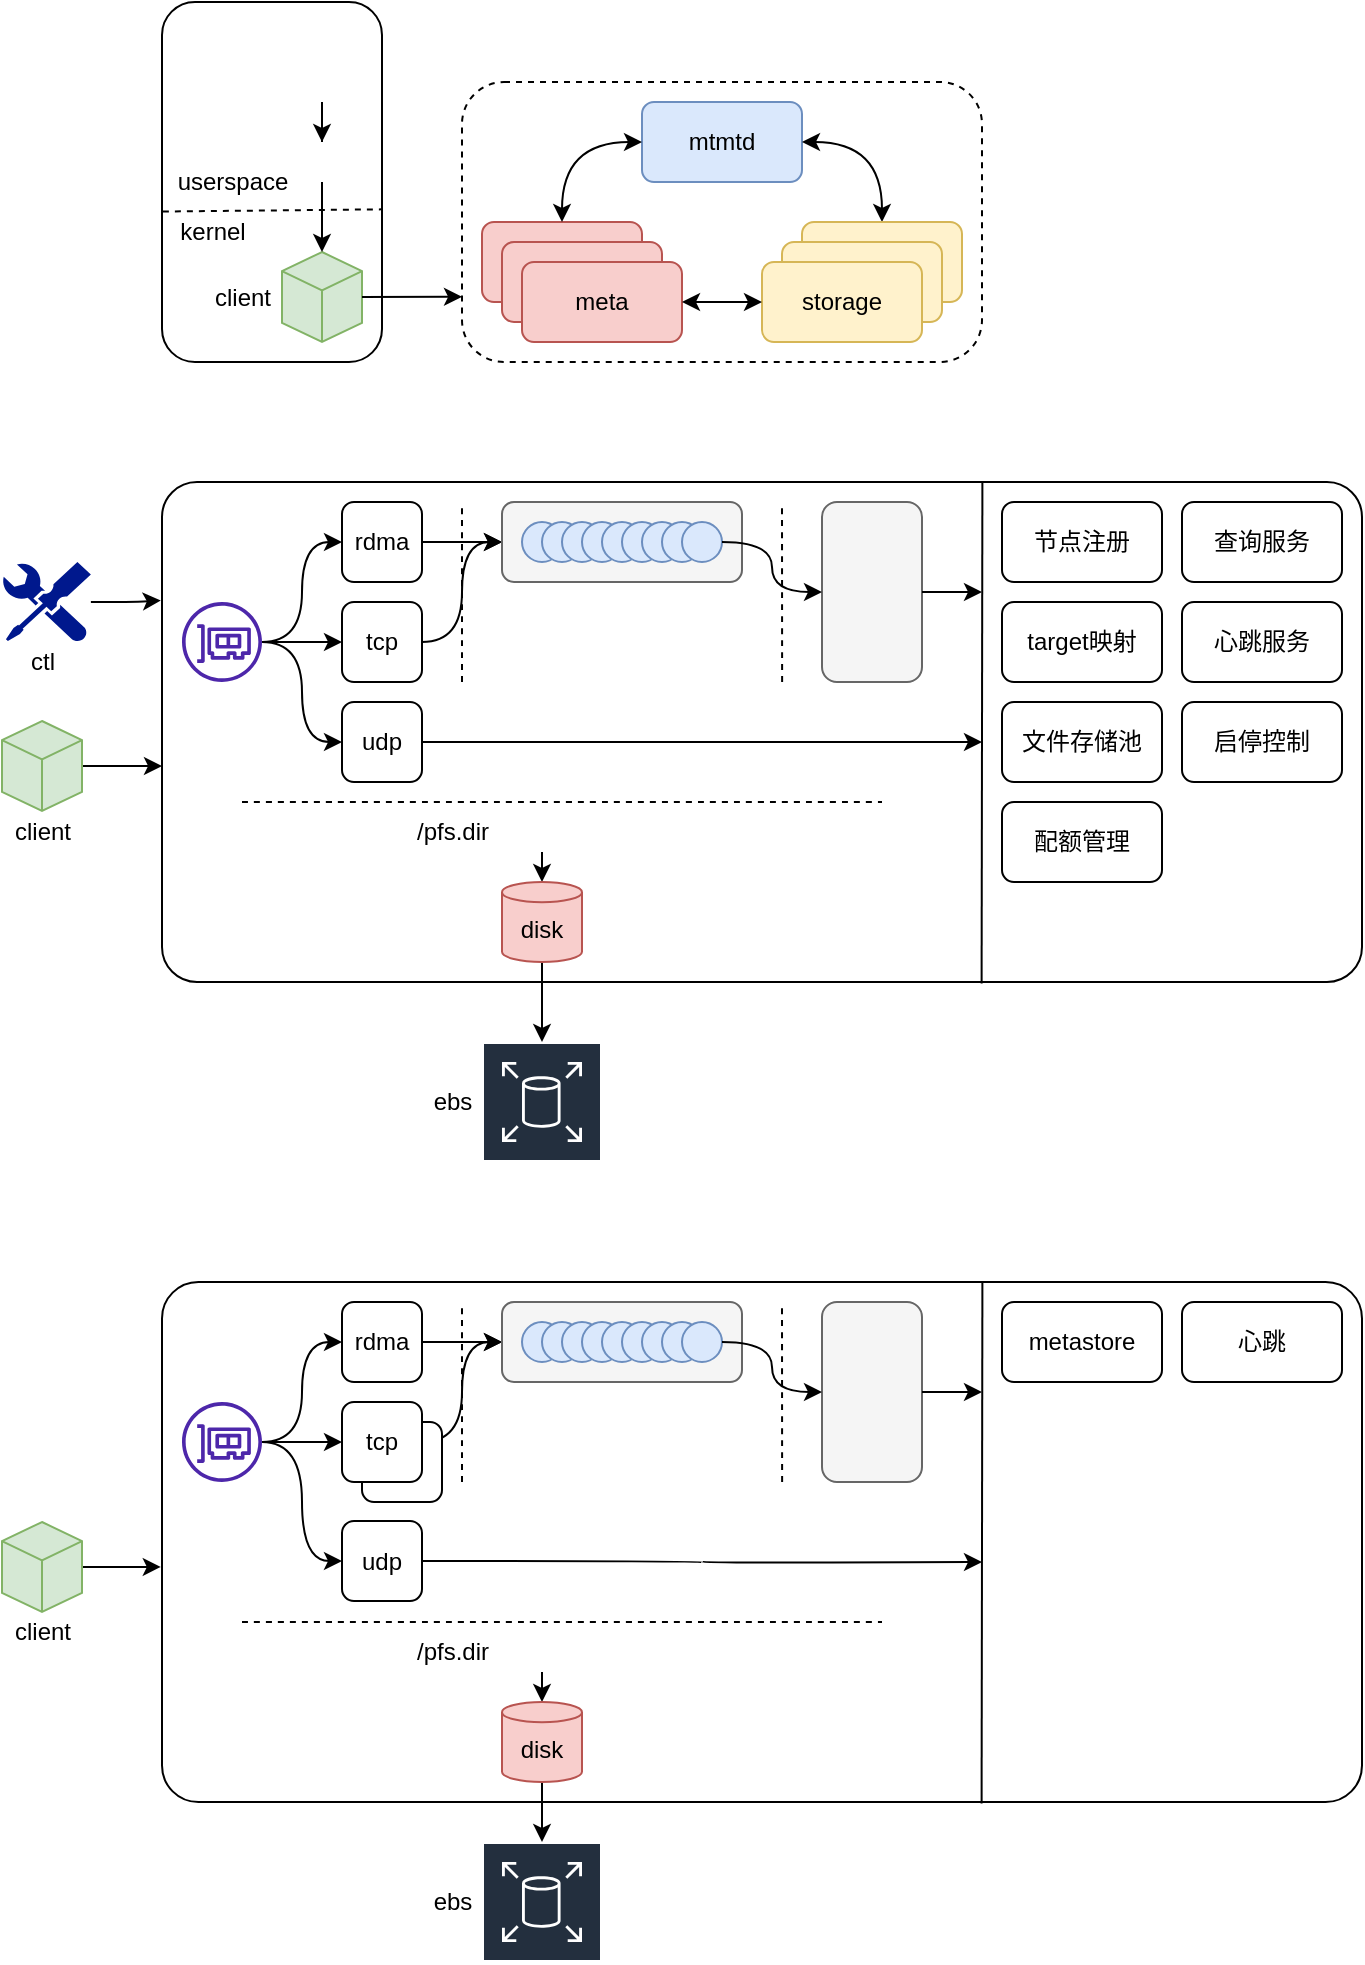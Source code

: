 <mxfile version="18.1.3" type="github">
  <diagram id="vMxeByeMzCUiSNfpBySE" name="beegfs">
    <mxGraphModel dx="757" dy="517" grid="1" gridSize="10" guides="1" tooltips="1" connect="1" arrows="1" fold="1" page="1" pageScale="1" pageWidth="827" pageHeight="1169" math="0" shadow="0">
      <root>
        <mxCell id="0" />
        <mxCell id="1" parent="0" />
        <mxCell id="dOUqNgxCJLWoSc9xT5iU-14" value="" style="group" vertex="1" connectable="0" parent="1">
          <mxGeometry x="120" y="160" width="110" height="180" as="geometry" />
        </mxCell>
        <mxCell id="dOUqNgxCJLWoSc9xT5iU-1" value="" style="rounded=1;whiteSpace=wrap;html=1;" vertex="1" parent="dOUqNgxCJLWoSc9xT5iU-14">
          <mxGeometry width="110" height="180" as="geometry" />
        </mxCell>
        <mxCell id="dOUqNgxCJLWoSc9xT5iU-3" value="" style="html=1;whiteSpace=wrap;shape=isoCube2;backgroundOutline=1;isoAngle=15;fillColor=#d5e8d4;strokeColor=#82b366;" vertex="1" parent="dOUqNgxCJLWoSc9xT5iU-14">
          <mxGeometry x="60" y="125" width="40" height="45" as="geometry" />
        </mxCell>
        <mxCell id="dOUqNgxCJLWoSc9xT5iU-4" value="client" style="text;html=1;align=center;verticalAlign=middle;resizable=0;points=[];autosize=1;strokeColor=none;fillColor=none;" vertex="1" parent="dOUqNgxCJLWoSc9xT5iU-14">
          <mxGeometry x="20" y="137.5" width="40" height="20" as="geometry" />
        </mxCell>
        <mxCell id="dOUqNgxCJLWoSc9xT5iU-6" style="edgeStyle=orthogonalEdgeStyle;rounded=0;orthogonalLoop=1;jettySize=auto;html=1;entryX=0.5;entryY=0;entryDx=0;entryDy=0;entryPerimeter=0;" edge="1" parent="dOUqNgxCJLWoSc9xT5iU-14" source="dOUqNgxCJLWoSc9xT5iU-5" target="dOUqNgxCJLWoSc9xT5iU-3">
          <mxGeometry relative="1" as="geometry" />
        </mxCell>
        <mxCell id="dOUqNgxCJLWoSc9xT5iU-5" value="" style="shape=image;verticalLabelPosition=bottom;labelBackgroundColor=default;verticalAlign=top;aspect=fixed;imageAspect=0;image=https://icon-library.com/images/folder-icon-files/folder-icon-files-21.jpg;" vertex="1" parent="dOUqNgxCJLWoSc9xT5iU-14">
          <mxGeometry x="70" y="70" width="20" height="20" as="geometry" />
        </mxCell>
        <mxCell id="dOUqNgxCJLWoSc9xT5iU-7" value="kernel" style="text;html=1;align=center;verticalAlign=middle;resizable=0;points=[];autosize=1;strokeColor=none;fillColor=none;" vertex="1" parent="dOUqNgxCJLWoSc9xT5iU-14">
          <mxGeometry y="105" width="50" height="20" as="geometry" />
        </mxCell>
        <mxCell id="dOUqNgxCJLWoSc9xT5iU-8" value="userspace" style="text;html=1;align=center;verticalAlign=middle;resizable=0;points=[];autosize=1;strokeColor=none;fillColor=none;" vertex="1" parent="dOUqNgxCJLWoSc9xT5iU-14">
          <mxGeometry y="80" width="70" height="20" as="geometry" />
        </mxCell>
        <mxCell id="dOUqNgxCJLWoSc9xT5iU-9" value="" style="endArrow=none;dashed=1;html=1;rounded=0;exitX=0.004;exitY=0.582;exitDx=0;exitDy=0;entryX=0.996;entryY=0.576;entryDx=0;entryDy=0;exitPerimeter=0;entryPerimeter=0;" edge="1" parent="dOUqNgxCJLWoSc9xT5iU-14" source="dOUqNgxCJLWoSc9xT5iU-1" target="dOUqNgxCJLWoSc9xT5iU-1">
          <mxGeometry width="50" height="50" relative="1" as="geometry">
            <mxPoint x="100" y="190" as="sourcePoint" />
            <mxPoint x="150" y="140" as="targetPoint" />
          </mxGeometry>
        </mxCell>
        <mxCell id="dOUqNgxCJLWoSc9xT5iU-13" style="edgeStyle=orthogonalEdgeStyle;rounded=0;orthogonalLoop=1;jettySize=auto;html=1;entryX=0.5;entryY=0;entryDx=0;entryDy=0;" edge="1" parent="dOUqNgxCJLWoSc9xT5iU-14" source="dOUqNgxCJLWoSc9xT5iU-11" target="dOUqNgxCJLWoSc9xT5iU-5">
          <mxGeometry relative="1" as="geometry" />
        </mxCell>
        <mxCell id="dOUqNgxCJLWoSc9xT5iU-11" value="" style="shape=image;html=1;verticalAlign=top;verticalLabelPosition=bottom;labelBackgroundColor=#ffffff;imageAspect=0;aspect=fixed;image=https://cdn4.iconfinder.com/data/icons/essentials-73/24/042_-_Apps-128.png" vertex="1" parent="dOUqNgxCJLWoSc9xT5iU-14">
          <mxGeometry x="60" y="10" width="40" height="40" as="geometry" />
        </mxCell>
        <mxCell id="dOUqNgxCJLWoSc9xT5iU-29" value="" style="group" vertex="1" connectable="0" parent="1">
          <mxGeometry x="270" y="200" width="260" height="140" as="geometry" />
        </mxCell>
        <mxCell id="dOUqNgxCJLWoSc9xT5iU-25" value="" style="rounded=1;whiteSpace=wrap;html=1;dashed=1;" vertex="1" parent="dOUqNgxCJLWoSc9xT5iU-29">
          <mxGeometry width="260" height="140" as="geometry" />
        </mxCell>
        <mxCell id="dOUqNgxCJLWoSc9xT5iU-17" value="mtmtd" style="rounded=1;whiteSpace=wrap;html=1;fillColor=#dae8fc;strokeColor=#6c8ebf;" vertex="1" parent="dOUqNgxCJLWoSc9xT5iU-29">
          <mxGeometry x="90" y="10" width="80" height="40" as="geometry" />
        </mxCell>
        <mxCell id="dOUqNgxCJLWoSc9xT5iU-18" value="" style="rounded=1;whiteSpace=wrap;html=1;fillColor=#f8cecc;strokeColor=#b85450;" vertex="1" parent="dOUqNgxCJLWoSc9xT5iU-29">
          <mxGeometry x="10" y="70" width="80" height="40" as="geometry" />
        </mxCell>
        <mxCell id="dOUqNgxCJLWoSc9xT5iU-26" style="edgeStyle=orthogonalEdgeStyle;rounded=0;orthogonalLoop=1;jettySize=auto;html=1;entryX=0.5;entryY=0;entryDx=0;entryDy=0;curved=1;exitX=0;exitY=0.5;exitDx=0;exitDy=0;startArrow=classic;startFill=1;" edge="1" parent="dOUqNgxCJLWoSc9xT5iU-29" source="dOUqNgxCJLWoSc9xT5iU-17" target="dOUqNgxCJLWoSc9xT5iU-18">
          <mxGeometry relative="1" as="geometry" />
        </mxCell>
        <mxCell id="dOUqNgxCJLWoSc9xT5iU-19" value="" style="rounded=1;whiteSpace=wrap;html=1;fillColor=#f8cecc;strokeColor=#b85450;" vertex="1" parent="dOUqNgxCJLWoSc9xT5iU-29">
          <mxGeometry x="20" y="80" width="80" height="40" as="geometry" />
        </mxCell>
        <mxCell id="dOUqNgxCJLWoSc9xT5iU-20" value="meta" style="rounded=1;whiteSpace=wrap;html=1;fillColor=#f8cecc;strokeColor=#b85450;" vertex="1" parent="dOUqNgxCJLWoSc9xT5iU-29">
          <mxGeometry x="30" y="90" width="80" height="40" as="geometry" />
        </mxCell>
        <mxCell id="dOUqNgxCJLWoSc9xT5iU-28" style="edgeStyle=orthogonalEdgeStyle;curved=1;rounded=0;orthogonalLoop=1;jettySize=auto;html=1;entryX=1;entryY=0.5;entryDx=0;entryDy=0;startArrow=classic;startFill=1;" edge="1" parent="dOUqNgxCJLWoSc9xT5iU-29" source="dOUqNgxCJLWoSc9xT5iU-21" target="dOUqNgxCJLWoSc9xT5iU-17">
          <mxGeometry relative="1" as="geometry" />
        </mxCell>
        <mxCell id="dOUqNgxCJLWoSc9xT5iU-21" value="" style="rounded=1;whiteSpace=wrap;html=1;fillColor=#fff2cc;strokeColor=#d6b656;" vertex="1" parent="dOUqNgxCJLWoSc9xT5iU-29">
          <mxGeometry x="170" y="70" width="80" height="40" as="geometry" />
        </mxCell>
        <mxCell id="dOUqNgxCJLWoSc9xT5iU-22" value="" style="rounded=1;whiteSpace=wrap;html=1;fillColor=#fff2cc;strokeColor=#d6b656;" vertex="1" parent="dOUqNgxCJLWoSc9xT5iU-29">
          <mxGeometry x="160" y="80" width="80" height="40" as="geometry" />
        </mxCell>
        <mxCell id="dOUqNgxCJLWoSc9xT5iU-23" value="storage" style="rounded=1;whiteSpace=wrap;html=1;fillColor=#fff2cc;strokeColor=#d6b656;" vertex="1" parent="dOUqNgxCJLWoSc9xT5iU-29">
          <mxGeometry x="150" y="90" width="80" height="40" as="geometry" />
        </mxCell>
        <mxCell id="dOUqNgxCJLWoSc9xT5iU-27" style="edgeStyle=orthogonalEdgeStyle;curved=1;rounded=0;orthogonalLoop=1;jettySize=auto;html=1;entryX=0;entryY=0.5;entryDx=0;entryDy=0;startArrow=classic;startFill=1;" edge="1" parent="dOUqNgxCJLWoSc9xT5iU-29" source="dOUqNgxCJLWoSc9xT5iU-20" target="dOUqNgxCJLWoSc9xT5iU-23">
          <mxGeometry relative="1" as="geometry" />
        </mxCell>
        <mxCell id="dOUqNgxCJLWoSc9xT5iU-30" style="edgeStyle=orthogonalEdgeStyle;curved=1;rounded=0;orthogonalLoop=1;jettySize=auto;html=1;entryX=0;entryY=0.767;entryDx=0;entryDy=0;entryPerimeter=0;startArrow=none;startFill=0;" edge="1" parent="1" source="dOUqNgxCJLWoSc9xT5iU-3" target="dOUqNgxCJLWoSc9xT5iU-25">
          <mxGeometry relative="1" as="geometry" />
        </mxCell>
        <mxCell id="dOUqNgxCJLWoSc9xT5iU-43" value="" style="rounded=1;whiteSpace=wrap;html=1;arcSize=7;" vertex="1" parent="1">
          <mxGeometry x="120" y="400" width="600" height="250" as="geometry" />
        </mxCell>
        <mxCell id="dOUqNgxCJLWoSc9xT5iU-52" style="edgeStyle=orthogonalEdgeStyle;curved=1;rounded=0;orthogonalLoop=1;jettySize=auto;html=1;entryX=0;entryY=0.5;entryDx=0;entryDy=0;startArrow=none;startFill=0;" edge="1" parent="1" source="dOUqNgxCJLWoSc9xT5iU-47" target="dOUqNgxCJLWoSc9xT5iU-49">
          <mxGeometry relative="1" as="geometry" />
        </mxCell>
        <mxCell id="dOUqNgxCJLWoSc9xT5iU-53" style="edgeStyle=orthogonalEdgeStyle;curved=1;rounded=0;orthogonalLoop=1;jettySize=auto;html=1;entryX=0;entryY=0.5;entryDx=0;entryDy=0;startArrow=none;startFill=0;" edge="1" parent="1" source="dOUqNgxCJLWoSc9xT5iU-47" target="dOUqNgxCJLWoSc9xT5iU-51">
          <mxGeometry relative="1" as="geometry" />
        </mxCell>
        <mxCell id="dOUqNgxCJLWoSc9xT5iU-54" style="edgeStyle=orthogonalEdgeStyle;curved=1;rounded=0;orthogonalLoop=1;jettySize=auto;html=1;entryX=0;entryY=0.5;entryDx=0;entryDy=0;startArrow=none;startFill=0;" edge="1" parent="1" source="dOUqNgxCJLWoSc9xT5iU-47" target="dOUqNgxCJLWoSc9xT5iU-50">
          <mxGeometry relative="1" as="geometry" />
        </mxCell>
        <mxCell id="dOUqNgxCJLWoSc9xT5iU-47" value="" style="sketch=0;outlineConnect=0;fontColor=#232F3E;gradientColor=none;fillColor=#4D27AA;strokeColor=none;dashed=0;verticalLabelPosition=bottom;verticalAlign=top;align=center;html=1;fontSize=12;fontStyle=0;aspect=fixed;pointerEvents=1;shape=mxgraph.aws4.elastic_network_interface;" vertex="1" parent="1">
          <mxGeometry x="130" y="460" width="40" height="40" as="geometry" />
        </mxCell>
        <mxCell id="dOUqNgxCJLWoSc9xT5iU-68" style="edgeStyle=orthogonalEdgeStyle;curved=1;rounded=0;orthogonalLoop=1;jettySize=auto;html=1;startArrow=none;startFill=0;entryX=0;entryY=0.5;entryDx=0;entryDy=0;" edge="1" parent="1" source="dOUqNgxCJLWoSc9xT5iU-49" target="dOUqNgxCJLWoSc9xT5iU-57">
          <mxGeometry relative="1" as="geometry">
            <mxPoint x="280" y="450" as="targetPoint" />
          </mxGeometry>
        </mxCell>
        <mxCell id="dOUqNgxCJLWoSc9xT5iU-49" value="rdma" style="rounded=1;whiteSpace=wrap;html=1;" vertex="1" parent="1">
          <mxGeometry x="210" y="410" width="40" height="40" as="geometry" />
        </mxCell>
        <mxCell id="dOUqNgxCJLWoSc9xT5iU-89" style="edgeStyle=orthogonalEdgeStyle;curved=1;rounded=0;orthogonalLoop=1;jettySize=auto;html=1;startArrow=none;startFill=0;" edge="1" parent="1" source="dOUqNgxCJLWoSc9xT5iU-50">
          <mxGeometry relative="1" as="geometry">
            <mxPoint x="530" y="530" as="targetPoint" />
          </mxGeometry>
        </mxCell>
        <mxCell id="dOUqNgxCJLWoSc9xT5iU-50" value="udp" style="rounded=1;whiteSpace=wrap;html=1;" vertex="1" parent="1">
          <mxGeometry x="210" y="510" width="40" height="40" as="geometry" />
        </mxCell>
        <mxCell id="dOUqNgxCJLWoSc9xT5iU-69" style="edgeStyle=orthogonalEdgeStyle;curved=1;rounded=0;orthogonalLoop=1;jettySize=auto;html=1;entryX=0;entryY=0.5;entryDx=0;entryDy=0;startArrow=none;startFill=0;" edge="1" parent="1" source="dOUqNgxCJLWoSc9xT5iU-51" target="dOUqNgxCJLWoSc9xT5iU-57">
          <mxGeometry relative="1" as="geometry" />
        </mxCell>
        <mxCell id="dOUqNgxCJLWoSc9xT5iU-51" value="tcp" style="rounded=1;whiteSpace=wrap;html=1;" vertex="1" parent="1">
          <mxGeometry x="210" y="460" width="40" height="40" as="geometry" />
        </mxCell>
        <mxCell id="dOUqNgxCJLWoSc9xT5iU-67" value="" style="group" vertex="1" connectable="0" parent="1">
          <mxGeometry x="290" y="410" width="120" height="40" as="geometry" />
        </mxCell>
        <mxCell id="dOUqNgxCJLWoSc9xT5iU-57" value="" style="rounded=1;whiteSpace=wrap;html=1;fillColor=#f5f5f5;fontColor=#333333;strokeColor=#666666;" vertex="1" parent="dOUqNgxCJLWoSc9xT5iU-67">
          <mxGeometry width="120" height="40" as="geometry" />
        </mxCell>
        <mxCell id="dOUqNgxCJLWoSc9xT5iU-56" value="" style="ellipse;whiteSpace=wrap;html=1;aspect=fixed;fillColor=#dae8fc;strokeColor=#6c8ebf;" vertex="1" parent="dOUqNgxCJLWoSc9xT5iU-67">
          <mxGeometry x="10" y="10" width="20" height="20" as="geometry" />
        </mxCell>
        <mxCell id="dOUqNgxCJLWoSc9xT5iU-58" value="" style="ellipse;whiteSpace=wrap;html=1;aspect=fixed;fillColor=#dae8fc;strokeColor=#6c8ebf;" vertex="1" parent="dOUqNgxCJLWoSc9xT5iU-67">
          <mxGeometry x="20" y="10" width="20" height="20" as="geometry" />
        </mxCell>
        <mxCell id="dOUqNgxCJLWoSc9xT5iU-60" value="" style="ellipse;whiteSpace=wrap;html=1;aspect=fixed;fillColor=#dae8fc;strokeColor=#6c8ebf;" vertex="1" parent="dOUqNgxCJLWoSc9xT5iU-67">
          <mxGeometry x="30" y="10" width="20" height="20" as="geometry" />
        </mxCell>
        <mxCell id="dOUqNgxCJLWoSc9xT5iU-59" value="" style="ellipse;whiteSpace=wrap;html=1;aspect=fixed;fillColor=#dae8fc;strokeColor=#6c8ebf;" vertex="1" parent="dOUqNgxCJLWoSc9xT5iU-67">
          <mxGeometry x="40" y="10" width="20" height="20" as="geometry" />
        </mxCell>
        <mxCell id="dOUqNgxCJLWoSc9xT5iU-61" value="" style="ellipse;whiteSpace=wrap;html=1;aspect=fixed;fillColor=#dae8fc;strokeColor=#6c8ebf;" vertex="1" parent="dOUqNgxCJLWoSc9xT5iU-67">
          <mxGeometry x="50" y="10" width="20" height="20" as="geometry" />
        </mxCell>
        <mxCell id="dOUqNgxCJLWoSc9xT5iU-63" value="" style="ellipse;whiteSpace=wrap;html=1;aspect=fixed;fillColor=#dae8fc;strokeColor=#6c8ebf;" vertex="1" parent="dOUqNgxCJLWoSc9xT5iU-67">
          <mxGeometry x="60" y="10" width="20" height="20" as="geometry" />
        </mxCell>
        <mxCell id="dOUqNgxCJLWoSc9xT5iU-62" value="" style="ellipse;whiteSpace=wrap;html=1;aspect=fixed;fillColor=#dae8fc;strokeColor=#6c8ebf;" vertex="1" parent="dOUqNgxCJLWoSc9xT5iU-67">
          <mxGeometry x="70" y="10" width="20" height="20" as="geometry" />
        </mxCell>
        <mxCell id="dOUqNgxCJLWoSc9xT5iU-64" value="" style="ellipse;whiteSpace=wrap;html=1;aspect=fixed;fillColor=#dae8fc;strokeColor=#6c8ebf;" vertex="1" parent="dOUqNgxCJLWoSc9xT5iU-67">
          <mxGeometry x="80" y="10" width="20" height="20" as="geometry" />
        </mxCell>
        <mxCell id="dOUqNgxCJLWoSc9xT5iU-65" value="" style="ellipse;whiteSpace=wrap;html=1;aspect=fixed;fillColor=#dae8fc;strokeColor=#6c8ebf;" vertex="1" parent="dOUqNgxCJLWoSc9xT5iU-67">
          <mxGeometry x="90" y="10" width="20" height="20" as="geometry" />
        </mxCell>
        <mxCell id="dOUqNgxCJLWoSc9xT5iU-70" value="" style="endArrow=none;dashed=1;html=1;rounded=0;curved=1;" edge="1" parent="1">
          <mxGeometry width="50" height="50" relative="1" as="geometry">
            <mxPoint x="270" y="500" as="sourcePoint" />
            <mxPoint x="270" y="410" as="targetPoint" />
          </mxGeometry>
        </mxCell>
        <mxCell id="dOUqNgxCJLWoSc9xT5iU-71" value="" style="endArrow=none;dashed=1;html=1;rounded=0;curved=1;exitX=0.366;exitY=0.625;exitDx=0;exitDy=0;exitPerimeter=0;" edge="1" parent="1">
          <mxGeometry width="50" height="50" relative="1" as="geometry">
            <mxPoint x="430.06" y="500" as="sourcePoint" />
            <mxPoint x="430" y="410" as="targetPoint" />
          </mxGeometry>
        </mxCell>
        <mxCell id="dOUqNgxCJLWoSc9xT5iU-77" value="" style="group" vertex="1" connectable="0" parent="1">
          <mxGeometry x="450" y="410" width="50" height="90" as="geometry" />
        </mxCell>
        <mxCell id="dOUqNgxCJLWoSc9xT5iU-76" value="" style="rounded=1;whiteSpace=wrap;html=1;fillColor=#f5f5f5;fontColor=#333333;strokeColor=#666666;" vertex="1" parent="dOUqNgxCJLWoSc9xT5iU-77">
          <mxGeometry width="50" height="90" as="geometry" />
        </mxCell>
        <mxCell id="dOUqNgxCJLWoSc9xT5iU-72" value="" style="shape=image;html=1;verticalAlign=top;verticalLabelPosition=bottom;labelBackgroundColor=#ffffff;imageAspect=0;aspect=fixed;image=https://cdn4.iconfinder.com/data/icons/evil-icons-user-interface/64/download-128.png" vertex="1" parent="dOUqNgxCJLWoSc9xT5iU-77">
          <mxGeometry x="10" width="30" height="30" as="geometry" />
        </mxCell>
        <mxCell id="dOUqNgxCJLWoSc9xT5iU-74" value="" style="shape=image;html=1;verticalAlign=top;verticalLabelPosition=bottom;labelBackgroundColor=#ffffff;imageAspect=0;aspect=fixed;image=https://cdn4.iconfinder.com/data/icons/evil-icons-user-interface/64/download-128.png" vertex="1" parent="dOUqNgxCJLWoSc9xT5iU-77">
          <mxGeometry x="10" y="40" width="30" height="30" as="geometry" />
        </mxCell>
        <mxCell id="dOUqNgxCJLWoSc9xT5iU-75" value="" style="shape=image;html=1;verticalAlign=top;verticalLabelPosition=bottom;labelBackgroundColor=#ffffff;imageAspect=0;aspect=fixed;image=https://cdn4.iconfinder.com/data/icons/evil-icons-user-interface/64/download-128.png" vertex="1" parent="dOUqNgxCJLWoSc9xT5iU-77">
          <mxGeometry x="10" y="60" width="30" height="30" as="geometry" />
        </mxCell>
        <mxCell id="dOUqNgxCJLWoSc9xT5iU-73" value="" style="shape=image;html=1;verticalAlign=top;verticalLabelPosition=bottom;labelBackgroundColor=#ffffff;imageAspect=0;aspect=fixed;image=https://cdn4.iconfinder.com/data/icons/evil-icons-user-interface/64/download-128.png" vertex="1" parent="dOUqNgxCJLWoSc9xT5iU-77">
          <mxGeometry x="10" y="20" width="30" height="30" as="geometry" />
        </mxCell>
        <mxCell id="dOUqNgxCJLWoSc9xT5iU-78" style="edgeStyle=orthogonalEdgeStyle;curved=1;rounded=0;orthogonalLoop=1;jettySize=auto;html=1;startArrow=none;startFill=0;" edge="1" parent="1" source="dOUqNgxCJLWoSc9xT5iU-65" target="dOUqNgxCJLWoSc9xT5iU-76">
          <mxGeometry relative="1" as="geometry" />
        </mxCell>
        <mxCell id="dOUqNgxCJLWoSc9xT5iU-80" value="" style="endArrow=none;html=1;rounded=0;curved=1;exitX=0.683;exitY=1.003;exitDx=0;exitDy=0;exitPerimeter=0;" edge="1" parent="1" source="dOUqNgxCJLWoSc9xT5iU-43">
          <mxGeometry width="50" height="50" relative="1" as="geometry">
            <mxPoint x="530" y="610" as="sourcePoint" />
            <mxPoint x="530.2" y="400.0" as="targetPoint" />
          </mxGeometry>
        </mxCell>
        <mxCell id="dOUqNgxCJLWoSc9xT5iU-82" value="节点注册" style="rounded=1;whiteSpace=wrap;html=1;" vertex="1" parent="1">
          <mxGeometry x="540" y="410" width="80" height="40" as="geometry" />
        </mxCell>
        <mxCell id="dOUqNgxCJLWoSc9xT5iU-83" value="target映射" style="rounded=1;whiteSpace=wrap;html=1;" vertex="1" parent="1">
          <mxGeometry x="540" y="460" width="80" height="40" as="geometry" />
        </mxCell>
        <mxCell id="dOUqNgxCJLWoSc9xT5iU-84" value="查询服务" style="rounded=1;whiteSpace=wrap;html=1;" vertex="1" parent="1">
          <mxGeometry x="630" y="410" width="80" height="40" as="geometry" />
        </mxCell>
        <mxCell id="dOUqNgxCJLWoSc9xT5iU-85" value="心跳服务" style="rounded=1;whiteSpace=wrap;html=1;" vertex="1" parent="1">
          <mxGeometry x="630" y="460" width="80" height="40" as="geometry" />
        </mxCell>
        <mxCell id="dOUqNgxCJLWoSc9xT5iU-86" value="文件存储池" style="rounded=1;whiteSpace=wrap;html=1;" vertex="1" parent="1">
          <mxGeometry x="540" y="510" width="80" height="40" as="geometry" />
        </mxCell>
        <mxCell id="dOUqNgxCJLWoSc9xT5iU-87" value="启停控制" style="rounded=1;whiteSpace=wrap;html=1;" vertex="1" parent="1">
          <mxGeometry x="630" y="510" width="80" height="40" as="geometry" />
        </mxCell>
        <mxCell id="dOUqNgxCJLWoSc9xT5iU-88" style="edgeStyle=orthogonalEdgeStyle;curved=1;rounded=0;orthogonalLoop=1;jettySize=auto;html=1;startArrow=none;startFill=0;" edge="1" parent="1" source="dOUqNgxCJLWoSc9xT5iU-76">
          <mxGeometry relative="1" as="geometry">
            <mxPoint x="530" y="455.0" as="targetPoint" />
          </mxGeometry>
        </mxCell>
        <mxCell id="dOUqNgxCJLWoSc9xT5iU-90" value="配额管理" style="rounded=1;whiteSpace=wrap;html=1;" vertex="1" parent="1">
          <mxGeometry x="540" y="560" width="80" height="40" as="geometry" />
        </mxCell>
        <mxCell id="dOUqNgxCJLWoSc9xT5iU-91" value="" style="endArrow=none;dashed=1;html=1;rounded=0;curved=1;" edge="1" parent="1">
          <mxGeometry width="50" height="50" relative="1" as="geometry">
            <mxPoint x="160" y="560" as="sourcePoint" />
            <mxPoint x="480" y="560" as="targetPoint" />
          </mxGeometry>
        </mxCell>
        <mxCell id="dOUqNgxCJLWoSc9xT5iU-106" style="edgeStyle=orthogonalEdgeStyle;curved=1;rounded=0;orthogonalLoop=1;jettySize=auto;html=1;entryX=0.5;entryY=0;entryDx=0;entryDy=0;entryPerimeter=0;startArrow=none;startFill=0;" edge="1" parent="1" source="dOUqNgxCJLWoSc9xT5iU-103" target="dOUqNgxCJLWoSc9xT5iU-105">
          <mxGeometry relative="1" as="geometry" />
        </mxCell>
        <mxCell id="dOUqNgxCJLWoSc9xT5iU-103" value="" style="shape=image;verticalLabelPosition=bottom;labelBackgroundColor=default;verticalAlign=top;aspect=fixed;imageAspect=0;image=https://icon-library.com/images/folder-icon-files/folder-icon-files-21.jpg;" vertex="1" parent="1">
          <mxGeometry x="300" y="565" width="20" height="20" as="geometry" />
        </mxCell>
        <mxCell id="dOUqNgxCJLWoSc9xT5iU-104" value="/pfs.dir" style="text;html=1;align=center;verticalAlign=middle;resizable=0;points=[];autosize=1;strokeColor=none;fillColor=none;" vertex="1" parent="1">
          <mxGeometry x="240" y="565" width="50" height="20" as="geometry" />
        </mxCell>
        <mxCell id="dOUqNgxCJLWoSc9xT5iU-125" style="edgeStyle=orthogonalEdgeStyle;curved=1;rounded=0;orthogonalLoop=1;jettySize=auto;html=1;startArrow=none;startFill=0;" edge="1" parent="1" source="dOUqNgxCJLWoSc9xT5iU-105" target="dOUqNgxCJLWoSc9xT5iU-124">
          <mxGeometry relative="1" as="geometry">
            <mxPoint x="330" y="670" as="targetPoint" />
          </mxGeometry>
        </mxCell>
        <mxCell id="dOUqNgxCJLWoSc9xT5iU-105" value="disk" style="shape=cylinder3;whiteSpace=wrap;html=1;boundedLbl=1;backgroundOutline=1;size=5.077;fillColor=#f8cecc;strokeColor=#b85450;" vertex="1" parent="1">
          <mxGeometry x="290" y="600" width="40" height="40" as="geometry" />
        </mxCell>
        <mxCell id="dOUqNgxCJLWoSc9xT5iU-120" style="edgeStyle=orthogonalEdgeStyle;curved=1;rounded=0;orthogonalLoop=1;jettySize=auto;html=1;entryX=-0.001;entryY=0.237;entryDx=0;entryDy=0;entryPerimeter=0;startArrow=none;startFill=0;" edge="1" parent="1" source="dOUqNgxCJLWoSc9xT5iU-107" target="dOUqNgxCJLWoSc9xT5iU-43">
          <mxGeometry relative="1" as="geometry" />
        </mxCell>
        <mxCell id="dOUqNgxCJLWoSc9xT5iU-107" value="" style="sketch=0;aspect=fixed;pointerEvents=1;shadow=0;dashed=0;html=1;strokeColor=none;labelPosition=center;verticalLabelPosition=bottom;verticalAlign=top;align=center;fillColor=#00188D;shape=mxgraph.mscae.enterprise.tool;" vertex="1" parent="1">
          <mxGeometry x="40" y="440" width="44.44" height="40" as="geometry" />
        </mxCell>
        <mxCell id="dOUqNgxCJLWoSc9xT5iU-122" style="edgeStyle=orthogonalEdgeStyle;curved=1;rounded=0;orthogonalLoop=1;jettySize=auto;html=1;entryX=0;entryY=0.568;entryDx=0;entryDy=0;entryPerimeter=0;startArrow=none;startFill=0;" edge="1" parent="1" source="dOUqNgxCJLWoSc9xT5iU-119" target="dOUqNgxCJLWoSc9xT5iU-43">
          <mxGeometry relative="1" as="geometry" />
        </mxCell>
        <mxCell id="dOUqNgxCJLWoSc9xT5iU-119" value="" style="html=1;whiteSpace=wrap;shape=isoCube2;backgroundOutline=1;isoAngle=15;fillColor=#d5e8d4;strokeColor=#82b366;" vertex="1" parent="1">
          <mxGeometry x="40" y="519.5" width="40" height="45" as="geometry" />
        </mxCell>
        <mxCell id="dOUqNgxCJLWoSc9xT5iU-121" value="ctl" style="text;html=1;align=center;verticalAlign=middle;resizable=0;points=[];autosize=1;strokeColor=none;fillColor=none;" vertex="1" parent="1">
          <mxGeometry x="45" y="480" width="30" height="20" as="geometry" />
        </mxCell>
        <mxCell id="dOUqNgxCJLWoSc9xT5iU-123" value="client" style="text;html=1;align=center;verticalAlign=middle;resizable=0;points=[];autosize=1;strokeColor=none;fillColor=none;" vertex="1" parent="1">
          <mxGeometry x="40" y="565" width="40" height="20" as="geometry" />
        </mxCell>
        <mxCell id="dOUqNgxCJLWoSc9xT5iU-124" value="" style="sketch=0;outlineConnect=0;fontColor=#232F3E;gradientColor=none;strokeColor=#ffffff;fillColor=#232F3E;dashed=0;verticalLabelPosition=middle;verticalAlign=bottom;align=center;html=1;whiteSpace=wrap;fontSize=10;fontStyle=1;spacing=3;shape=mxgraph.aws4.productIcon;prIcon=mxgraph.aws4.elastic_block_store;" vertex="1" parent="1">
          <mxGeometry x="280" y="680" width="60" height="60" as="geometry" />
        </mxCell>
        <mxCell id="dOUqNgxCJLWoSc9xT5iU-126" value="ebs" style="text;html=1;align=center;verticalAlign=middle;resizable=0;points=[];autosize=1;strokeColor=none;fillColor=none;" vertex="1" parent="1">
          <mxGeometry x="250" y="700" width="30" height="20" as="geometry" />
        </mxCell>
        <mxCell id="dOUqNgxCJLWoSc9xT5iU-127" value="" style="rounded=1;whiteSpace=wrap;html=1;arcSize=7;" vertex="1" parent="1">
          <mxGeometry x="120" y="800" width="600" height="260" as="geometry" />
        </mxCell>
        <mxCell id="dOUqNgxCJLWoSc9xT5iU-128" style="edgeStyle=orthogonalEdgeStyle;curved=1;rounded=0;orthogonalLoop=1;jettySize=auto;html=1;entryX=0;entryY=0.5;entryDx=0;entryDy=0;startArrow=none;startFill=0;" edge="1" parent="1" source="dOUqNgxCJLWoSc9xT5iU-131" target="dOUqNgxCJLWoSc9xT5iU-133">
          <mxGeometry relative="1" as="geometry" />
        </mxCell>
        <mxCell id="dOUqNgxCJLWoSc9xT5iU-129" style="edgeStyle=orthogonalEdgeStyle;curved=1;rounded=0;orthogonalLoop=1;jettySize=auto;html=1;entryX=0;entryY=0.5;entryDx=0;entryDy=0;startArrow=none;startFill=0;" edge="1" parent="1" source="dOUqNgxCJLWoSc9xT5iU-131" target="dOUqNgxCJLWoSc9xT5iU-137">
          <mxGeometry relative="1" as="geometry" />
        </mxCell>
        <mxCell id="dOUqNgxCJLWoSc9xT5iU-130" style="edgeStyle=orthogonalEdgeStyle;curved=1;rounded=0;orthogonalLoop=1;jettySize=auto;html=1;entryX=0;entryY=0.5;entryDx=0;entryDy=0;startArrow=none;startFill=0;" edge="1" parent="1" source="dOUqNgxCJLWoSc9xT5iU-131" target="dOUqNgxCJLWoSc9xT5iU-135">
          <mxGeometry relative="1" as="geometry" />
        </mxCell>
        <mxCell id="dOUqNgxCJLWoSc9xT5iU-131" value="" style="sketch=0;outlineConnect=0;fontColor=#232F3E;gradientColor=none;fillColor=#4D27AA;strokeColor=none;dashed=0;verticalLabelPosition=bottom;verticalAlign=top;align=center;html=1;fontSize=12;fontStyle=0;aspect=fixed;pointerEvents=1;shape=mxgraph.aws4.elastic_network_interface;" vertex="1" parent="1">
          <mxGeometry x="130" y="860" width="40" height="40" as="geometry" />
        </mxCell>
        <mxCell id="dOUqNgxCJLWoSc9xT5iU-132" style="edgeStyle=orthogonalEdgeStyle;curved=1;rounded=0;orthogonalLoop=1;jettySize=auto;html=1;startArrow=none;startFill=0;entryX=0;entryY=0.5;entryDx=0;entryDy=0;" edge="1" parent="1" source="dOUqNgxCJLWoSc9xT5iU-133" target="dOUqNgxCJLWoSc9xT5iU-139">
          <mxGeometry relative="1" as="geometry">
            <mxPoint x="280" y="850" as="targetPoint" />
          </mxGeometry>
        </mxCell>
        <mxCell id="dOUqNgxCJLWoSc9xT5iU-133" value="rdma" style="rounded=1;whiteSpace=wrap;html=1;" vertex="1" parent="1">
          <mxGeometry x="210" y="810" width="40" height="40" as="geometry" />
        </mxCell>
        <mxCell id="dOUqNgxCJLWoSc9xT5iU-134" style="edgeStyle=orthogonalEdgeStyle;curved=1;rounded=0;orthogonalLoop=1;jettySize=auto;html=1;startArrow=none;startFill=0;" edge="1" parent="1" source="dOUqNgxCJLWoSc9xT5iU-135">
          <mxGeometry relative="1" as="geometry">
            <mxPoint x="530" y="940" as="targetPoint" />
          </mxGeometry>
        </mxCell>
        <mxCell id="dOUqNgxCJLWoSc9xT5iU-135" value="udp" style="rounded=1;whiteSpace=wrap;html=1;" vertex="1" parent="1">
          <mxGeometry x="210" y="919.5" width="40" height="40" as="geometry" />
        </mxCell>
        <mxCell id="dOUqNgxCJLWoSc9xT5iU-136" style="edgeStyle=orthogonalEdgeStyle;curved=1;rounded=0;orthogonalLoop=1;jettySize=auto;html=1;entryX=0;entryY=0.5;entryDx=0;entryDy=0;startArrow=none;startFill=0;" edge="1" parent="1" source="dOUqNgxCJLWoSc9xT5iU-137" target="dOUqNgxCJLWoSc9xT5iU-139">
          <mxGeometry relative="1" as="geometry" />
        </mxCell>
        <mxCell id="dOUqNgxCJLWoSc9xT5iU-138" value="" style="group" vertex="1" connectable="0" parent="1">
          <mxGeometry x="290" y="810" width="120" height="40" as="geometry" />
        </mxCell>
        <mxCell id="dOUqNgxCJLWoSc9xT5iU-139" value="" style="rounded=1;whiteSpace=wrap;html=1;fillColor=#f5f5f5;fontColor=#333333;strokeColor=#666666;" vertex="1" parent="dOUqNgxCJLWoSc9xT5iU-138">
          <mxGeometry width="120" height="40" as="geometry" />
        </mxCell>
        <mxCell id="dOUqNgxCJLWoSc9xT5iU-140" value="" style="ellipse;whiteSpace=wrap;html=1;aspect=fixed;fillColor=#dae8fc;strokeColor=#6c8ebf;" vertex="1" parent="dOUqNgxCJLWoSc9xT5iU-138">
          <mxGeometry x="10" y="10" width="20" height="20" as="geometry" />
        </mxCell>
        <mxCell id="dOUqNgxCJLWoSc9xT5iU-141" value="" style="ellipse;whiteSpace=wrap;html=1;aspect=fixed;fillColor=#dae8fc;strokeColor=#6c8ebf;" vertex="1" parent="dOUqNgxCJLWoSc9xT5iU-138">
          <mxGeometry x="20" y="10" width="20" height="20" as="geometry" />
        </mxCell>
        <mxCell id="dOUqNgxCJLWoSc9xT5iU-142" value="" style="ellipse;whiteSpace=wrap;html=1;aspect=fixed;fillColor=#dae8fc;strokeColor=#6c8ebf;" vertex="1" parent="dOUqNgxCJLWoSc9xT5iU-138">
          <mxGeometry x="30" y="10" width="20" height="20" as="geometry" />
        </mxCell>
        <mxCell id="dOUqNgxCJLWoSc9xT5iU-143" value="" style="ellipse;whiteSpace=wrap;html=1;aspect=fixed;fillColor=#dae8fc;strokeColor=#6c8ebf;" vertex="1" parent="dOUqNgxCJLWoSc9xT5iU-138">
          <mxGeometry x="40" y="10" width="20" height="20" as="geometry" />
        </mxCell>
        <mxCell id="dOUqNgxCJLWoSc9xT5iU-144" value="" style="ellipse;whiteSpace=wrap;html=1;aspect=fixed;fillColor=#dae8fc;strokeColor=#6c8ebf;" vertex="1" parent="dOUqNgxCJLWoSc9xT5iU-138">
          <mxGeometry x="50" y="10" width="20" height="20" as="geometry" />
        </mxCell>
        <mxCell id="dOUqNgxCJLWoSc9xT5iU-145" value="" style="ellipse;whiteSpace=wrap;html=1;aspect=fixed;fillColor=#dae8fc;strokeColor=#6c8ebf;" vertex="1" parent="dOUqNgxCJLWoSc9xT5iU-138">
          <mxGeometry x="60" y="10" width="20" height="20" as="geometry" />
        </mxCell>
        <mxCell id="dOUqNgxCJLWoSc9xT5iU-146" value="" style="ellipse;whiteSpace=wrap;html=1;aspect=fixed;fillColor=#dae8fc;strokeColor=#6c8ebf;" vertex="1" parent="dOUqNgxCJLWoSc9xT5iU-138">
          <mxGeometry x="70" y="10" width="20" height="20" as="geometry" />
        </mxCell>
        <mxCell id="dOUqNgxCJLWoSc9xT5iU-147" value="" style="ellipse;whiteSpace=wrap;html=1;aspect=fixed;fillColor=#dae8fc;strokeColor=#6c8ebf;" vertex="1" parent="dOUqNgxCJLWoSc9xT5iU-138">
          <mxGeometry x="80" y="10" width="20" height="20" as="geometry" />
        </mxCell>
        <mxCell id="dOUqNgxCJLWoSc9xT5iU-148" value="" style="ellipse;whiteSpace=wrap;html=1;aspect=fixed;fillColor=#dae8fc;strokeColor=#6c8ebf;" vertex="1" parent="dOUqNgxCJLWoSc9xT5iU-138">
          <mxGeometry x="90" y="10" width="20" height="20" as="geometry" />
        </mxCell>
        <mxCell id="dOUqNgxCJLWoSc9xT5iU-149" value="" style="endArrow=none;dashed=1;html=1;rounded=0;curved=1;" edge="1" parent="1">
          <mxGeometry width="50" height="50" relative="1" as="geometry">
            <mxPoint x="270" y="900" as="sourcePoint" />
            <mxPoint x="270" y="810" as="targetPoint" />
          </mxGeometry>
        </mxCell>
        <mxCell id="dOUqNgxCJLWoSc9xT5iU-150" value="" style="endArrow=none;dashed=1;html=1;rounded=0;curved=1;exitX=0.366;exitY=0.625;exitDx=0;exitDy=0;exitPerimeter=0;" edge="1" parent="1">
          <mxGeometry width="50" height="50" relative="1" as="geometry">
            <mxPoint x="430.06" y="900" as="sourcePoint" />
            <mxPoint x="430" y="810" as="targetPoint" />
          </mxGeometry>
        </mxCell>
        <mxCell id="dOUqNgxCJLWoSc9xT5iU-151" value="" style="group" vertex="1" connectable="0" parent="1">
          <mxGeometry x="450" y="810" width="50" height="90" as="geometry" />
        </mxCell>
        <mxCell id="dOUqNgxCJLWoSc9xT5iU-152" value="" style="rounded=1;whiteSpace=wrap;html=1;fillColor=#f5f5f5;fontColor=#333333;strokeColor=#666666;" vertex="1" parent="dOUqNgxCJLWoSc9xT5iU-151">
          <mxGeometry width="50" height="90" as="geometry" />
        </mxCell>
        <mxCell id="dOUqNgxCJLWoSc9xT5iU-153" value="" style="shape=image;html=1;verticalAlign=top;verticalLabelPosition=bottom;labelBackgroundColor=#ffffff;imageAspect=0;aspect=fixed;image=https://cdn4.iconfinder.com/data/icons/evil-icons-user-interface/64/download-128.png" vertex="1" parent="dOUqNgxCJLWoSc9xT5iU-151">
          <mxGeometry x="10" width="30" height="30" as="geometry" />
        </mxCell>
        <mxCell id="dOUqNgxCJLWoSc9xT5iU-154" value="" style="shape=image;html=1;verticalAlign=top;verticalLabelPosition=bottom;labelBackgroundColor=#ffffff;imageAspect=0;aspect=fixed;image=https://cdn4.iconfinder.com/data/icons/evil-icons-user-interface/64/download-128.png" vertex="1" parent="dOUqNgxCJLWoSc9xT5iU-151">
          <mxGeometry x="10" y="40" width="30" height="30" as="geometry" />
        </mxCell>
        <mxCell id="dOUqNgxCJLWoSc9xT5iU-155" value="" style="shape=image;html=1;verticalAlign=top;verticalLabelPosition=bottom;labelBackgroundColor=#ffffff;imageAspect=0;aspect=fixed;image=https://cdn4.iconfinder.com/data/icons/evil-icons-user-interface/64/download-128.png" vertex="1" parent="dOUqNgxCJLWoSc9xT5iU-151">
          <mxGeometry x="10" y="60" width="30" height="30" as="geometry" />
        </mxCell>
        <mxCell id="dOUqNgxCJLWoSc9xT5iU-156" value="" style="shape=image;html=1;verticalAlign=top;verticalLabelPosition=bottom;labelBackgroundColor=#ffffff;imageAspect=0;aspect=fixed;image=https://cdn4.iconfinder.com/data/icons/evil-icons-user-interface/64/download-128.png" vertex="1" parent="dOUqNgxCJLWoSc9xT5iU-151">
          <mxGeometry x="10" y="20" width="30" height="30" as="geometry" />
        </mxCell>
        <mxCell id="dOUqNgxCJLWoSc9xT5iU-157" style="edgeStyle=orthogonalEdgeStyle;curved=1;rounded=0;orthogonalLoop=1;jettySize=auto;html=1;startArrow=none;startFill=0;" edge="1" parent="1" source="dOUqNgxCJLWoSc9xT5iU-148" target="dOUqNgxCJLWoSc9xT5iU-152">
          <mxGeometry relative="1" as="geometry" />
        </mxCell>
        <mxCell id="dOUqNgxCJLWoSc9xT5iU-158" value="" style="endArrow=none;html=1;rounded=0;curved=1;exitX=0.683;exitY=1.003;exitDx=0;exitDy=0;exitPerimeter=0;" edge="1" parent="1" source="dOUqNgxCJLWoSc9xT5iU-127">
          <mxGeometry width="50" height="50" relative="1" as="geometry">
            <mxPoint x="530" y="1010" as="sourcePoint" />
            <mxPoint x="530.2" y="800.0" as="targetPoint" />
          </mxGeometry>
        </mxCell>
        <mxCell id="dOUqNgxCJLWoSc9xT5iU-159" value="metastore" style="rounded=1;whiteSpace=wrap;html=1;" vertex="1" parent="1">
          <mxGeometry x="540" y="810" width="80" height="40" as="geometry" />
        </mxCell>
        <mxCell id="dOUqNgxCJLWoSc9xT5iU-163" value="心跳" style="rounded=1;whiteSpace=wrap;html=1;" vertex="1" parent="1">
          <mxGeometry x="630" y="810" width="80" height="40" as="geometry" />
        </mxCell>
        <mxCell id="dOUqNgxCJLWoSc9xT5iU-165" style="edgeStyle=orthogonalEdgeStyle;curved=1;rounded=0;orthogonalLoop=1;jettySize=auto;html=1;startArrow=none;startFill=0;" edge="1" parent="1" source="dOUqNgxCJLWoSc9xT5iU-152">
          <mxGeometry relative="1" as="geometry">
            <mxPoint x="530" y="855" as="targetPoint" />
          </mxGeometry>
        </mxCell>
        <mxCell id="dOUqNgxCJLWoSc9xT5iU-167" value="" style="endArrow=none;dashed=1;html=1;rounded=0;curved=1;" edge="1" parent="1">
          <mxGeometry width="50" height="50" relative="1" as="geometry">
            <mxPoint x="160.0" y="970" as="sourcePoint" />
            <mxPoint x="480" y="970" as="targetPoint" />
          </mxGeometry>
        </mxCell>
        <mxCell id="dOUqNgxCJLWoSc9xT5iU-168" style="edgeStyle=orthogonalEdgeStyle;curved=1;rounded=0;orthogonalLoop=1;jettySize=auto;html=1;entryX=0.5;entryY=0;entryDx=0;entryDy=0;entryPerimeter=0;startArrow=none;startFill=0;" edge="1" parent="1" source="dOUqNgxCJLWoSc9xT5iU-169" target="dOUqNgxCJLWoSc9xT5iU-172">
          <mxGeometry relative="1" as="geometry" />
        </mxCell>
        <mxCell id="dOUqNgxCJLWoSc9xT5iU-169" value="" style="shape=image;verticalLabelPosition=bottom;labelBackgroundColor=default;verticalAlign=top;aspect=fixed;imageAspect=0;image=https://icon-library.com/images/folder-icon-files/folder-icon-files-21.jpg;" vertex="1" parent="1">
          <mxGeometry x="300" y="975" width="20" height="20" as="geometry" />
        </mxCell>
        <mxCell id="dOUqNgxCJLWoSc9xT5iU-170" value="/pfs.dir" style="text;html=1;align=center;verticalAlign=middle;resizable=0;points=[];autosize=1;strokeColor=none;fillColor=none;" vertex="1" parent="1">
          <mxGeometry x="240" y="975" width="50" height="20" as="geometry" />
        </mxCell>
        <mxCell id="dOUqNgxCJLWoSc9xT5iU-171" style="edgeStyle=orthogonalEdgeStyle;curved=1;rounded=0;orthogonalLoop=1;jettySize=auto;html=1;startArrow=none;startFill=0;" edge="1" parent="1" source="dOUqNgxCJLWoSc9xT5iU-172" target="dOUqNgxCJLWoSc9xT5iU-179">
          <mxGeometry relative="1" as="geometry">
            <mxPoint x="330" y="1080" as="targetPoint" />
          </mxGeometry>
        </mxCell>
        <mxCell id="dOUqNgxCJLWoSc9xT5iU-172" value="disk" style="shape=cylinder3;whiteSpace=wrap;html=1;boundedLbl=1;backgroundOutline=1;size=5.077;fillColor=#f8cecc;strokeColor=#b85450;" vertex="1" parent="1">
          <mxGeometry x="290" y="1010" width="40" height="40" as="geometry" />
        </mxCell>
        <mxCell id="dOUqNgxCJLWoSc9xT5iU-175" style="edgeStyle=orthogonalEdgeStyle;curved=1;rounded=0;orthogonalLoop=1;jettySize=auto;html=1;entryX=-0.001;entryY=0.548;entryDx=0;entryDy=0;entryPerimeter=0;startArrow=none;startFill=0;" edge="1" parent="1" source="dOUqNgxCJLWoSc9xT5iU-176" target="dOUqNgxCJLWoSc9xT5iU-127">
          <mxGeometry relative="1" as="geometry" />
        </mxCell>
        <mxCell id="dOUqNgxCJLWoSc9xT5iU-176" value="" style="html=1;whiteSpace=wrap;shape=isoCube2;backgroundOutline=1;isoAngle=15;fillColor=#d5e8d4;strokeColor=#82b366;" vertex="1" parent="1">
          <mxGeometry x="40" y="920" width="40" height="45" as="geometry" />
        </mxCell>
        <mxCell id="dOUqNgxCJLWoSc9xT5iU-178" value="client" style="text;html=1;align=center;verticalAlign=middle;resizable=0;points=[];autosize=1;strokeColor=none;fillColor=none;" vertex="1" parent="1">
          <mxGeometry x="40" y="965" width="40" height="20" as="geometry" />
        </mxCell>
        <mxCell id="dOUqNgxCJLWoSc9xT5iU-179" value="" style="sketch=0;outlineConnect=0;fontColor=#232F3E;gradientColor=none;strokeColor=#ffffff;fillColor=#232F3E;dashed=0;verticalLabelPosition=middle;verticalAlign=bottom;align=center;html=1;whiteSpace=wrap;fontSize=10;fontStyle=1;spacing=3;shape=mxgraph.aws4.productIcon;prIcon=mxgraph.aws4.elastic_block_store;" vertex="1" parent="1">
          <mxGeometry x="280" y="1080" width="60" height="60" as="geometry" />
        </mxCell>
        <mxCell id="dOUqNgxCJLWoSc9xT5iU-180" value="ebs" style="text;html=1;align=center;verticalAlign=middle;resizable=0;points=[];autosize=1;strokeColor=none;fillColor=none;" vertex="1" parent="1">
          <mxGeometry x="250" y="1100" width="30" height="20" as="geometry" />
        </mxCell>
        <mxCell id="dOUqNgxCJLWoSc9xT5iU-181" value="" style="rounded=1;whiteSpace=wrap;html=1;" vertex="1" parent="1">
          <mxGeometry x="220" y="870" width="40" height="40" as="geometry" />
        </mxCell>
        <mxCell id="dOUqNgxCJLWoSc9xT5iU-137" value="tcp" style="rounded=1;whiteSpace=wrap;html=1;" vertex="1" parent="1">
          <mxGeometry x="210" y="860" width="40" height="40" as="geometry" />
        </mxCell>
      </root>
    </mxGraphModel>
  </diagram>
</mxfile>
